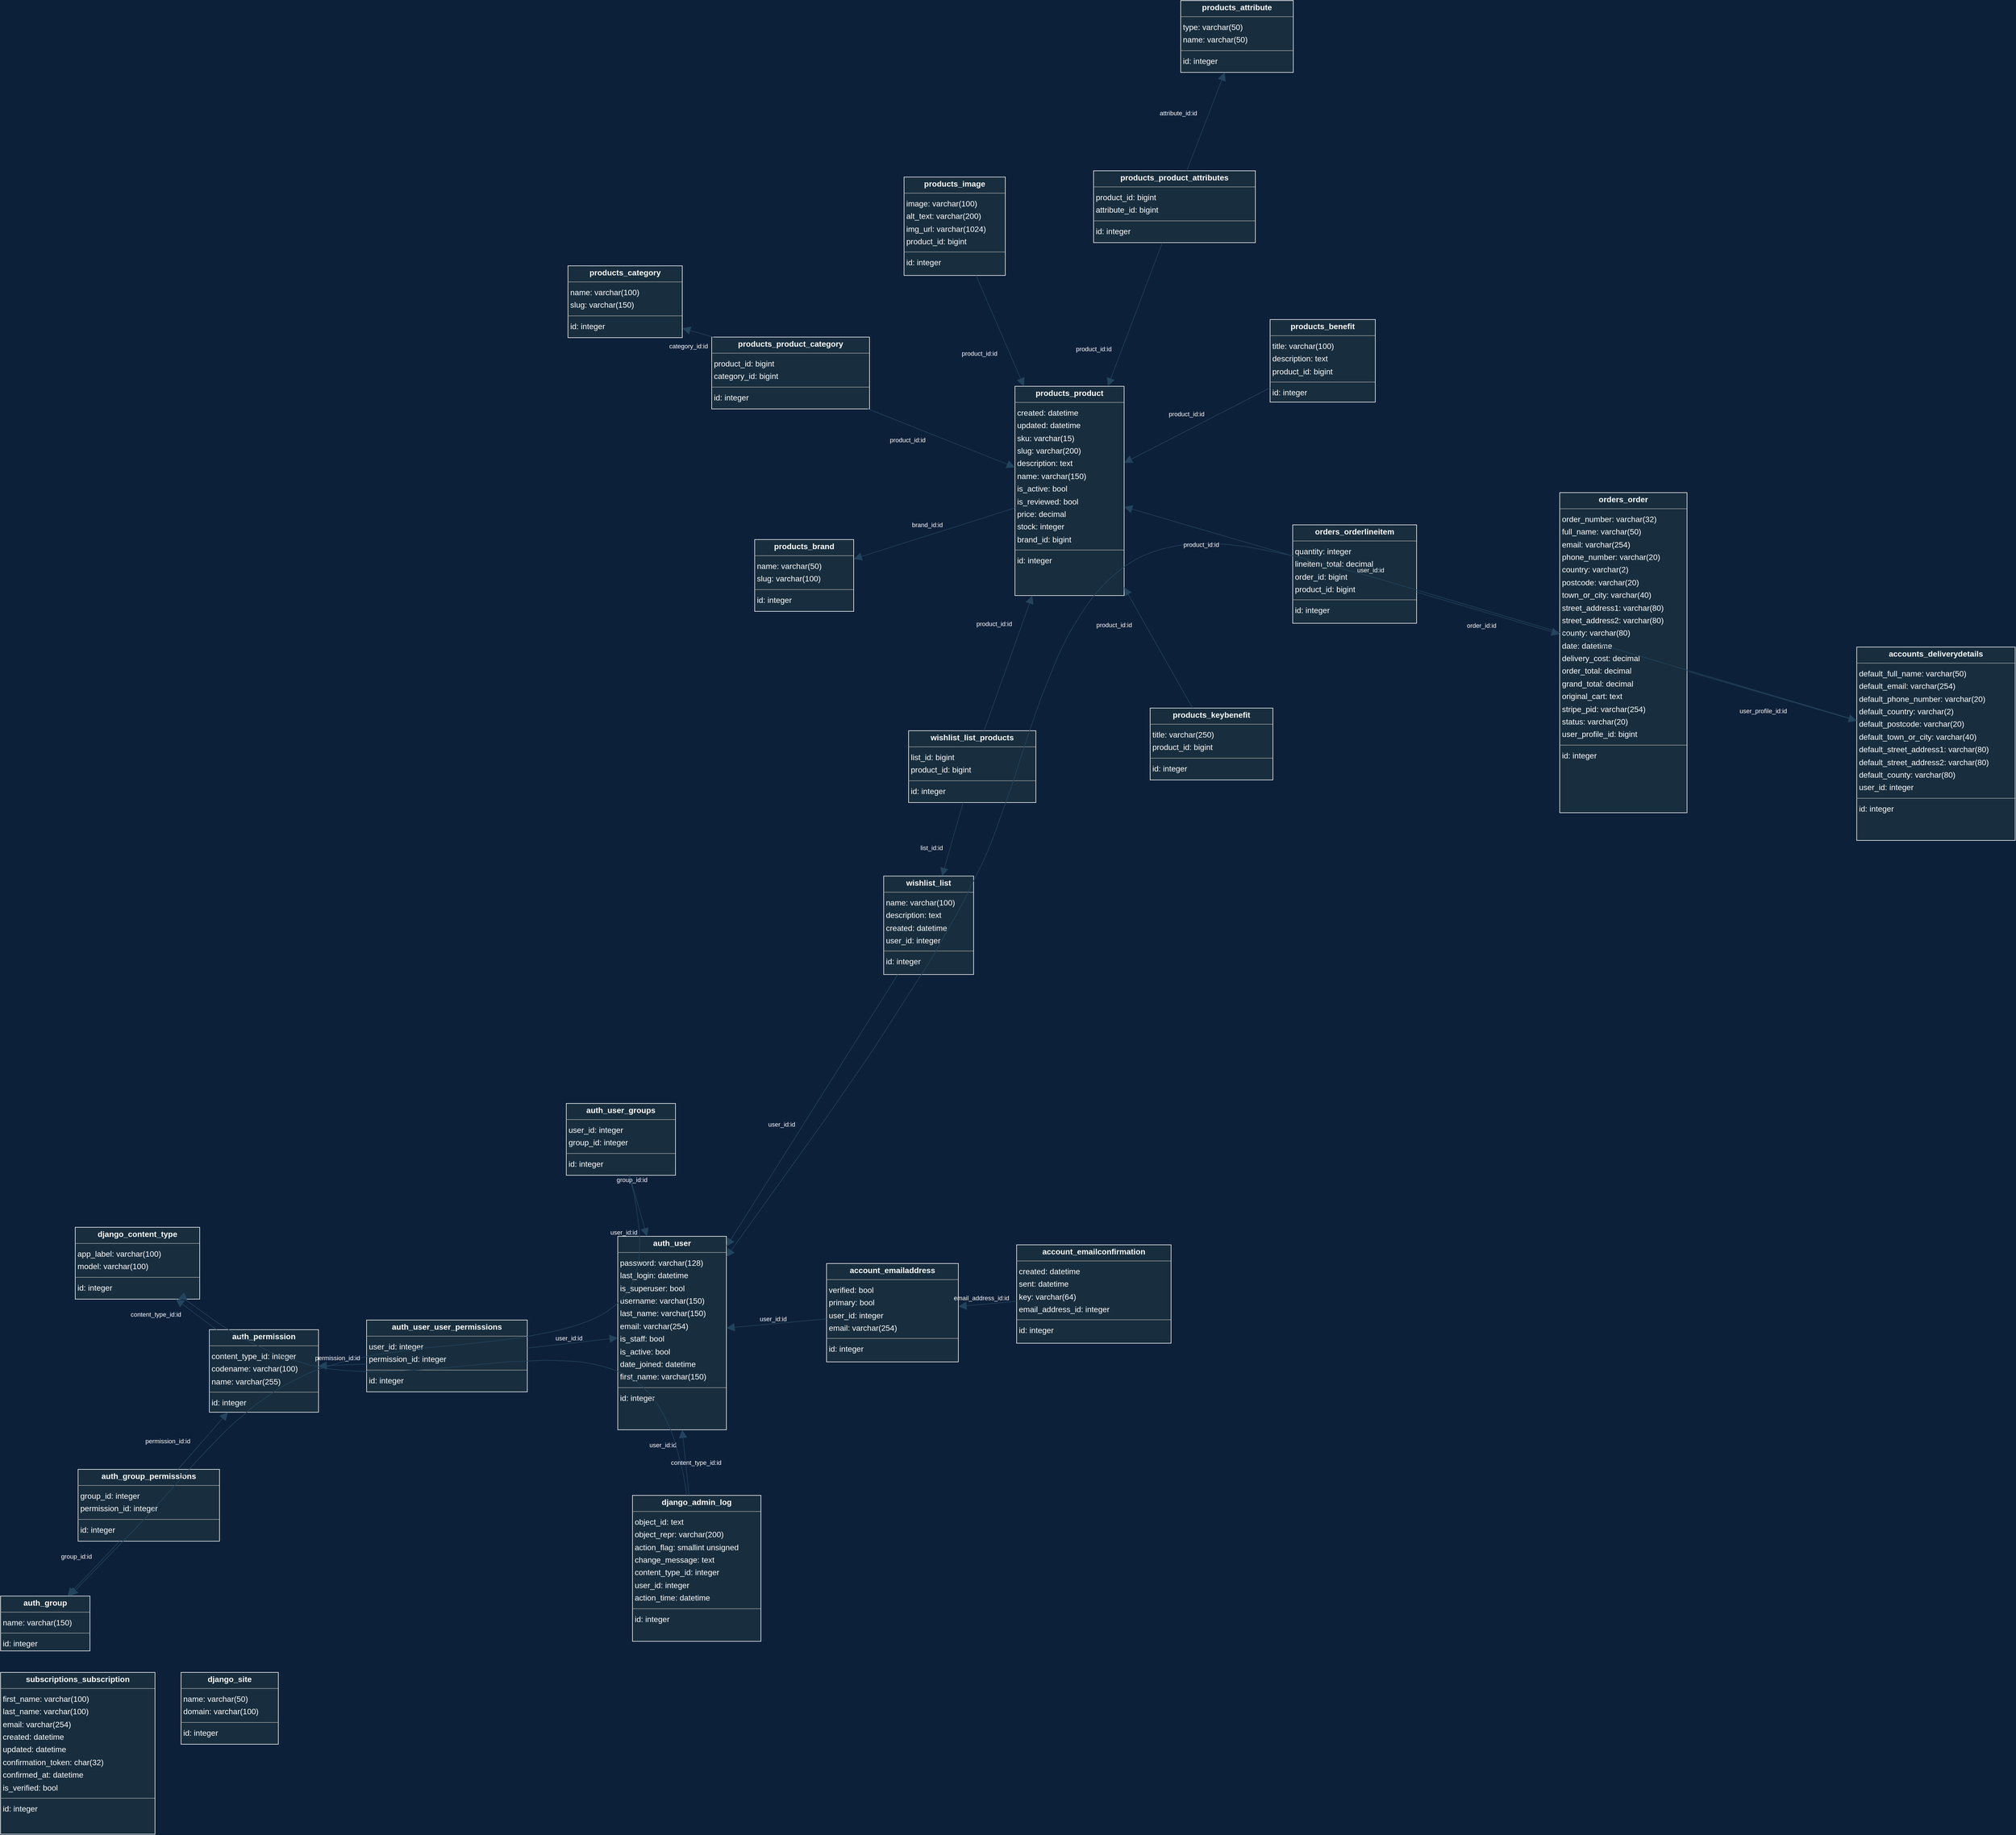 <mxfile version="22.0.3" type="device">
  <diagram id="E5t6nGgyj1SyJWCA6SaX" name="Page-1">
    <mxGraphModel dx="2186" dy="1399" grid="0" gridSize="10" guides="1" tooltips="1" connect="1" arrows="1" fold="1" page="0" pageScale="1" pageWidth="850" pageHeight="1100" background="#0D203A" math="0" shadow="0">
      <root>
        <mxCell id="0" />
        <mxCell id="1" parent="0" />
        <mxCell id="node0" value="&lt;p style=&quot;margin:0px;margin-top:4px;text-align:center;&quot;&gt;&lt;b&gt;account_emailaddress&lt;/b&gt;&lt;/p&gt;&lt;hr size=&quot;1&quot;/&gt;&lt;p style=&quot;margin:0 0 0 4px;line-height:1.6;&quot;&gt; verified: bool&lt;br/&gt; primary: bool&lt;br/&gt; user_id: integer&lt;br/&gt; email: varchar(254)&lt;/p&gt;&lt;hr size=&quot;1&quot;/&gt;&lt;p style=&quot;margin:0 0 0 4px;line-height:1.6;&quot;&gt; id: integer&lt;/p&gt;" style="verticalAlign=top;align=left;overflow=fill;fontSize=14;fontFamily=Helvetica;html=1;rounded=0;shadow=0;comic=0;labelBackgroundColor=none;strokeWidth=1;fillColor=#182E3E;strokeColor=#FFFFFF;fontColor=#FFFFFF;" parent="1" vertex="1">
          <mxGeometry x="1317" y="1950" width="233" height="174" as="geometry" />
        </mxCell>
        <mxCell id="node3" value="&lt;p style=&quot;margin:0px;margin-top:4px;text-align:center;&quot;&gt;&lt;b&gt;account_emailconfirmation&lt;/b&gt;&lt;/p&gt;&lt;hr size=&quot;1&quot;/&gt;&lt;p style=&quot;margin:0 0 0 4px;line-height:1.6;&quot;&gt; created: datetime&lt;br/&gt; sent: datetime&lt;br/&gt; key: varchar(64)&lt;br/&gt; email_address_id: integer&lt;/p&gt;&lt;hr size=&quot;1&quot;/&gt;&lt;p style=&quot;margin:0 0 0 4px;line-height:1.6;&quot;&gt; id: integer&lt;/p&gt;" style="verticalAlign=top;align=left;overflow=fill;fontSize=14;fontFamily=Helvetica;html=1;rounded=0;shadow=0;comic=0;labelBackgroundColor=none;strokeWidth=1;fillColor=#182E3E;strokeColor=#FFFFFF;fontColor=#FFFFFF;" parent="1" vertex="1">
          <mxGeometry x="1653" y="1917" width="273" height="174" as="geometry" />
        </mxCell>
        <mxCell id="node5" value="&lt;p style=&quot;margin:0px;margin-top:4px;text-align:center;&quot;&gt;&lt;b&gt;accounts_deliverydetails&lt;/b&gt;&lt;/p&gt;&lt;hr size=&quot;1&quot;/&gt;&lt;p style=&quot;margin:0 0 0 4px;line-height:1.6;&quot;&gt; default_full_name: varchar(50)&lt;br/&gt; default_email: varchar(254)&lt;br/&gt; default_phone_number: varchar(20)&lt;br/&gt; default_country: varchar(2)&lt;br/&gt; default_postcode: varchar(20)&lt;br/&gt; default_town_or_city: varchar(40)&lt;br/&gt; default_street_address1: varchar(80)&lt;br/&gt; default_street_address2: varchar(80)&lt;br/&gt; default_county: varchar(80)&lt;br/&gt; user_id: integer&lt;/p&gt;&lt;hr size=&quot;1&quot;/&gt;&lt;p style=&quot;margin:0 0 0 4px;line-height:1.6;&quot;&gt; id: integer&lt;/p&gt;" style="verticalAlign=top;align=left;overflow=fill;fontSize=14;fontFamily=Helvetica;html=1;rounded=0;shadow=0;comic=0;labelBackgroundColor=none;strokeWidth=1;fillColor=#182E3E;strokeColor=#FFFFFF;fontColor=#FFFFFF;" parent="1" vertex="1">
          <mxGeometry x="3138" y="860" width="280" height="342" as="geometry" />
        </mxCell>
        <mxCell id="node8" value="&lt;p style=&quot;margin:0px;margin-top:4px;text-align:center;&quot;&gt;&lt;b&gt;auth_group&lt;/b&gt;&lt;/p&gt;&lt;hr size=&quot;1&quot;/&gt;&lt;p style=&quot;margin:0 0 0 4px;line-height:1.6;&quot;&gt; name: varchar(150)&lt;/p&gt;&lt;hr size=&quot;1&quot;/&gt;&lt;p style=&quot;margin:0 0 0 4px;line-height:1.6;&quot;&gt; id: integer&lt;/p&gt;" style="verticalAlign=top;align=left;overflow=fill;fontSize=14;fontFamily=Helvetica;html=1;rounded=0;shadow=0;comic=0;labelBackgroundColor=none;strokeWidth=1;fillColor=#182E3E;strokeColor=#FFFFFF;fontColor=#FFFFFF;" parent="1" vertex="1">
          <mxGeometry x="-143" y="2538" width="158" height="97" as="geometry" />
        </mxCell>
        <mxCell id="node15" value="&lt;p style=&quot;margin:0px;margin-top:4px;text-align:center;&quot;&gt;&lt;b&gt;auth_group_permissions&lt;/b&gt;&lt;/p&gt;&lt;hr size=&quot;1&quot;/&gt;&lt;p style=&quot;margin:0 0 0 4px;line-height:1.6;&quot;&gt; group_id: integer&lt;br/&gt; permission_id: integer&lt;/p&gt;&lt;hr size=&quot;1&quot;/&gt;&lt;p style=&quot;margin:0 0 0 4px;line-height:1.6;&quot;&gt; id: integer&lt;/p&gt;" style="verticalAlign=top;align=left;overflow=fill;fontSize=14;fontFamily=Helvetica;html=1;rounded=0;shadow=0;comic=0;labelBackgroundColor=none;strokeWidth=1;fillColor=#182E3E;strokeColor=#FFFFFF;fontColor=#FFFFFF;" parent="1" vertex="1">
          <mxGeometry x="-6" y="2314" width="250" height="127" as="geometry" />
        </mxCell>
        <mxCell id="node2" value="&lt;p style=&quot;margin:0px;margin-top:4px;text-align:center;&quot;&gt;&lt;b&gt;auth_permission&lt;/b&gt;&lt;/p&gt;&lt;hr size=&quot;1&quot;/&gt;&lt;p style=&quot;margin:0 0 0 4px;line-height:1.6;&quot;&gt; content_type_id: integer&lt;br/&gt; codename: varchar(100)&lt;br/&gt; name: varchar(255)&lt;/p&gt;&lt;hr size=&quot;1&quot;/&gt;&lt;p style=&quot;margin:0 0 0 4px;line-height:1.6;&quot;&gt; id: integer&lt;/p&gt;" style="verticalAlign=top;align=left;overflow=fill;fontSize=14;fontFamily=Helvetica;html=1;rounded=0;shadow=0;comic=0;labelBackgroundColor=none;strokeWidth=1;fillColor=#182E3E;strokeColor=#FFFFFF;fontColor=#FFFFFF;" parent="1" vertex="1">
          <mxGeometry x="226" y="2067" width="193" height="146" as="geometry" />
        </mxCell>
        <mxCell id="node4" value="&lt;p style=&quot;margin:0px;margin-top:4px;text-align:center;&quot;&gt;&lt;b&gt;auth_user&lt;/b&gt;&lt;/p&gt;&lt;hr size=&quot;1&quot;/&gt;&lt;p style=&quot;margin:0 0 0 4px;line-height:1.6;&quot;&gt; password: varchar(128)&lt;br/&gt; last_login: datetime&lt;br/&gt; is_superuser: bool&lt;br/&gt; username: varchar(150)&lt;br/&gt; last_name: varchar(150)&lt;br/&gt; email: varchar(254)&lt;br/&gt; is_staff: bool&lt;br/&gt; is_active: bool&lt;br/&gt; date_joined: datetime&lt;br/&gt; first_name: varchar(150)&lt;/p&gt;&lt;hr size=&quot;1&quot;/&gt;&lt;p style=&quot;margin:0 0 0 4px;line-height:1.6;&quot;&gt; id: integer&lt;/p&gt;" style="verticalAlign=top;align=left;overflow=fill;fontSize=14;fontFamily=Helvetica;html=1;rounded=0;shadow=0;comic=0;labelBackgroundColor=none;strokeWidth=1;fillColor=#182E3E;strokeColor=#FFFFFF;fontColor=#FFFFFF;" parent="1" vertex="1">
          <mxGeometry x="948" y="1902" width="192" height="342" as="geometry" />
        </mxCell>
        <mxCell id="node29" value="&lt;p style=&quot;margin:0px;margin-top:4px;text-align:center;&quot;&gt;&lt;b&gt;auth_user_groups&lt;/b&gt;&lt;/p&gt;&lt;hr size=&quot;1&quot;/&gt;&lt;p style=&quot;margin:0 0 0 4px;line-height:1.6;&quot;&gt; user_id: integer&lt;br/&gt; group_id: integer&lt;/p&gt;&lt;hr size=&quot;1&quot;/&gt;&lt;p style=&quot;margin:0 0 0 4px;line-height:1.6;&quot;&gt; id: integer&lt;/p&gt;" style="verticalAlign=top;align=left;overflow=fill;fontSize=14;fontFamily=Helvetica;html=1;rounded=0;shadow=0;comic=0;labelBackgroundColor=none;strokeWidth=1;fillColor=#182E3E;strokeColor=#FFFFFF;fontColor=#FFFFFF;" parent="1" vertex="1">
          <mxGeometry x="857" y="1667" width="193" height="127" as="geometry" />
        </mxCell>
        <mxCell id="node16" value="&lt;p style=&quot;margin:0px;margin-top:4px;text-align:center;&quot;&gt;&lt;b&gt;auth_user_user_permissions&lt;/b&gt;&lt;/p&gt;&lt;hr size=&quot;1&quot;/&gt;&lt;p style=&quot;margin:0 0 0 4px;line-height:1.6;&quot;&gt; user_id: integer&lt;br/&gt; permission_id: integer&lt;/p&gt;&lt;hr size=&quot;1&quot;/&gt;&lt;p style=&quot;margin:0 0 0 4px;line-height:1.6;&quot;&gt; id: integer&lt;/p&gt;" style="verticalAlign=top;align=left;overflow=fill;fontSize=14;fontFamily=Helvetica;html=1;rounded=0;shadow=0;comic=0;labelBackgroundColor=none;strokeWidth=1;fillColor=#182E3E;strokeColor=#FFFFFF;fontColor=#FFFFFF;" parent="1" vertex="1">
          <mxGeometry x="504" y="2050" width="284" height="127" as="geometry" />
        </mxCell>
        <mxCell id="node17" value="&lt;p style=&quot;margin:0px;margin-top:4px;text-align:center;&quot;&gt;&lt;b&gt;django_admin_log&lt;/b&gt;&lt;/p&gt;&lt;hr size=&quot;1&quot;/&gt;&lt;p style=&quot;margin:0 0 0 4px;line-height:1.6;&quot;&gt; object_id: text&lt;br/&gt; object_repr: varchar(200)&lt;br/&gt; action_flag: smallint unsigned&lt;br/&gt; change_message: text&lt;br/&gt; content_type_id: integer&lt;br/&gt; user_id: integer&lt;br/&gt; action_time: datetime&lt;/p&gt;&lt;hr size=&quot;1&quot;/&gt;&lt;p style=&quot;margin:0 0 0 4px;line-height:1.6;&quot;&gt; id: integer&lt;/p&gt;" style="verticalAlign=top;align=left;overflow=fill;fontSize=14;fontFamily=Helvetica;html=1;rounded=0;shadow=0;comic=0;labelBackgroundColor=none;strokeWidth=1;fillColor=#182E3E;strokeColor=#FFFFFF;fontColor=#FFFFFF;" parent="1" vertex="1">
          <mxGeometry x="974" y="2360" width="227" height="258" as="geometry" />
        </mxCell>
        <mxCell id="node12" value="&lt;p style=&quot;margin:0px;margin-top:4px;text-align:center;&quot;&gt;&lt;b&gt;django_content_type&lt;/b&gt;&lt;/p&gt;&lt;hr size=&quot;1&quot;/&gt;&lt;p style=&quot;margin:0 0 0 4px;line-height:1.6;&quot;&gt; app_label: varchar(100)&lt;br/&gt; model: varchar(100)&lt;/p&gt;&lt;hr size=&quot;1&quot;/&gt;&lt;p style=&quot;margin:0 0 0 4px;line-height:1.6;&quot;&gt; id: integer&lt;/p&gt;" style="verticalAlign=top;align=left;overflow=fill;fontSize=14;fontFamily=Helvetica;html=1;rounded=0;shadow=0;comic=0;labelBackgroundColor=none;strokeWidth=1;fillColor=#182E3E;strokeColor=#FFFFFF;fontColor=#FFFFFF;" parent="1" vertex="1">
          <mxGeometry x="-11" y="1886" width="220" height="127" as="geometry" />
        </mxCell>
        <mxCell id="node25" value="&lt;p style=&quot;margin:0px;margin-top:4px;text-align:center;&quot;&gt;&lt;b&gt;django_site&lt;/b&gt;&lt;/p&gt;&lt;hr size=&quot;1&quot;/&gt;&lt;p style=&quot;margin:0 0 0 4px;line-height:1.6;&quot;&gt; name: varchar(50)&lt;br/&gt; domain: varchar(100)&lt;/p&gt;&lt;hr size=&quot;1&quot;/&gt;&lt;p style=&quot;margin:0 0 0 4px;line-height:1.6;&quot;&gt; id: integer&lt;/p&gt;" style="verticalAlign=top;align=left;overflow=fill;fontSize=14;fontFamily=Helvetica;html=1;rounded=0;shadow=0;comic=0;labelBackgroundColor=none;strokeWidth=1;fillColor=#182E3E;strokeColor=#FFFFFF;fontColor=#FFFFFF;" parent="1" vertex="1">
          <mxGeometry x="176" y="2673" width="172" height="127" as="geometry" />
        </mxCell>
        <mxCell id="node24" value="&lt;p style=&quot;margin:0px;margin-top:4px;text-align:center;&quot;&gt;&lt;b&gt;orders_order&lt;/b&gt;&lt;/p&gt;&lt;hr size=&quot;1&quot;/&gt;&lt;p style=&quot;margin:0 0 0 4px;line-height:1.6;&quot;&gt; order_number: varchar(32)&lt;br/&gt; full_name: varchar(50)&lt;br/&gt; email: varchar(254)&lt;br/&gt; phone_number: varchar(20)&lt;br/&gt; country: varchar(2)&lt;br/&gt; postcode: varchar(20)&lt;br/&gt; town_or_city: varchar(40)&lt;br/&gt; street_address1: varchar(80)&lt;br/&gt; street_address2: varchar(80)&lt;br/&gt; county: varchar(80)&lt;br/&gt; date: datetime&lt;br/&gt; delivery_cost: decimal&lt;br/&gt; order_total: decimal&lt;br/&gt; grand_total: decimal&lt;br/&gt; original_cart: text&lt;br/&gt; stripe_pid: varchar(254)&lt;br/&gt; status: varchar(20)&lt;br/&gt; user_profile_id: bigint&lt;/p&gt;&lt;hr size=&quot;1&quot;/&gt;&lt;p style=&quot;margin:0 0 0 4px;line-height:1.6;&quot;&gt; id: integer&lt;/p&gt;" style="verticalAlign=top;align=left;overflow=fill;fontSize=14;fontFamily=Helvetica;html=1;rounded=0;shadow=0;comic=0;labelBackgroundColor=none;strokeWidth=1;fillColor=#182E3E;strokeColor=#FFFFFF;fontColor=#FFFFFF;" parent="1" vertex="1">
          <mxGeometry x="2613" y="587" width="225" height="566" as="geometry" />
        </mxCell>
        <mxCell id="node19" value="&lt;p style=&quot;margin:0px;margin-top:4px;text-align:center;&quot;&gt;&lt;b&gt;orders_orderlineitem&lt;/b&gt;&lt;/p&gt;&lt;hr size=&quot;1&quot;/&gt;&lt;p style=&quot;margin:0 0 0 4px;line-height:1.6;&quot;&gt; quantity: integer&lt;br/&gt; lineitem_total: decimal&lt;br/&gt; order_id: bigint&lt;br/&gt; product_id: bigint&lt;/p&gt;&lt;hr size=&quot;1&quot;/&gt;&lt;p style=&quot;margin:0 0 0 4px;line-height:1.6;&quot;&gt; id: integer&lt;/p&gt;" style="verticalAlign=top;align=left;overflow=fill;fontSize=14;fontFamily=Helvetica;html=1;rounded=0;shadow=0;comic=0;labelBackgroundColor=none;strokeWidth=1;fillColor=#182E3E;strokeColor=#FFFFFF;fontColor=#FFFFFF;" parent="1" vertex="1">
          <mxGeometry x="2141" y="644" width="219" height="174" as="geometry" />
        </mxCell>
        <mxCell id="node27" value="&lt;p style=&quot;margin:0px;margin-top:4px;text-align:center;&quot;&gt;&lt;b&gt;products_attribute&lt;/b&gt;&lt;/p&gt;&lt;hr size=&quot;1&quot;/&gt;&lt;p style=&quot;margin:0 0 0 4px;line-height:1.6;&quot;&gt; type: varchar(50)&lt;br/&gt; name: varchar(50)&lt;/p&gt;&lt;hr size=&quot;1&quot;/&gt;&lt;p style=&quot;margin:0 0 0 4px;line-height:1.6;&quot;&gt; id: integer&lt;/p&gt;" style="verticalAlign=top;align=left;overflow=fill;fontSize=14;fontFamily=Helvetica;html=1;rounded=0;shadow=0;comic=0;labelBackgroundColor=none;strokeWidth=1;fillColor=#182E3E;strokeColor=#FFFFFF;fontColor=#FFFFFF;" parent="1" vertex="1">
          <mxGeometry x="1943" y="-283" width="199" height="127" as="geometry" />
        </mxCell>
        <mxCell id="node21" value="&lt;p style=&quot;margin:0px;margin-top:4px;text-align:center;&quot;&gt;&lt;b&gt;products_benefit&lt;/b&gt;&lt;/p&gt;&lt;hr size=&quot;1&quot;/&gt;&lt;p style=&quot;margin:0 0 0 4px;line-height:1.6;&quot;&gt; title: varchar(100)&lt;br/&gt; description: text&lt;br/&gt; product_id: bigint&lt;/p&gt;&lt;hr size=&quot;1&quot;/&gt;&lt;p style=&quot;margin:0 0 0 4px;line-height:1.6;&quot;&gt; id: integer&lt;/p&gt;" style="verticalAlign=top;align=left;overflow=fill;fontSize=14;fontFamily=Helvetica;html=1;rounded=0;shadow=0;comic=0;labelBackgroundColor=none;strokeWidth=1;fillColor=#182E3E;strokeColor=#FFFFFF;fontColor=#FFFFFF;" parent="1" vertex="1">
          <mxGeometry x="2101" y="281" width="186" height="146" as="geometry" />
        </mxCell>
        <mxCell id="node11" value="&lt;p style=&quot;margin:0px;margin-top:4px;text-align:center;&quot;&gt;&lt;b&gt;products_brand&lt;/b&gt;&lt;/p&gt;&lt;hr size=&quot;1&quot;/&gt;&lt;p style=&quot;margin:0 0 0 4px;line-height:1.6;&quot;&gt; name: varchar(50)&lt;br/&gt; slug: varchar(100)&lt;/p&gt;&lt;hr size=&quot;1&quot;/&gt;&lt;p style=&quot;margin:0 0 0 4px;line-height:1.6;&quot;&gt; id: integer&lt;/p&gt;" style="verticalAlign=top;align=left;overflow=fill;fontSize=14;fontFamily=Helvetica;html=1;rounded=0;shadow=0;comic=0;labelBackgroundColor=none;strokeWidth=1;fillColor=#182E3E;strokeColor=#FFFFFF;fontColor=#FFFFFF;" parent="1" vertex="1">
          <mxGeometry x="1190" y="670" width="175" height="127" as="geometry" />
        </mxCell>
        <mxCell id="node7" value="&lt;p style=&quot;margin:0px;margin-top:4px;text-align:center;&quot;&gt;&lt;b&gt;products_category&lt;/b&gt;&lt;/p&gt;&lt;hr size=&quot;1&quot;/&gt;&lt;p style=&quot;margin:0 0 0 4px;line-height:1.6;&quot;&gt; name: varchar(100)&lt;br/&gt; slug: varchar(150)&lt;/p&gt;&lt;hr size=&quot;1&quot;/&gt;&lt;p style=&quot;margin:0 0 0 4px;line-height:1.6;&quot;&gt; id: integer&lt;/p&gt;" style="verticalAlign=top;align=left;overflow=fill;fontSize=14;fontFamily=Helvetica;html=1;rounded=0;shadow=0;comic=0;labelBackgroundColor=none;strokeWidth=1;fillColor=#182E3E;strokeColor=#FFFFFF;fontColor=#FFFFFF;" parent="1" vertex="1">
          <mxGeometry x="860" y="186" width="202" height="127" as="geometry" />
        </mxCell>
        <mxCell id="node13" value="&lt;p style=&quot;margin:0px;margin-top:4px;text-align:center;&quot;&gt;&lt;b&gt;products_image&lt;/b&gt;&lt;/p&gt;&lt;hr size=&quot;1&quot;/&gt;&lt;p style=&quot;margin:0 0 0 4px;line-height:1.6;&quot;&gt; image: varchar(100)&lt;br/&gt; alt_text: varchar(200)&lt;br/&gt; img_url: varchar(1024)&lt;br/&gt; product_id: bigint&lt;/p&gt;&lt;hr size=&quot;1&quot;/&gt;&lt;p style=&quot;margin:0 0 0 4px;line-height:1.6;&quot;&gt; id: integer&lt;/p&gt;" style="verticalAlign=top;align=left;overflow=fill;fontSize=14;fontFamily=Helvetica;html=1;rounded=0;shadow=0;comic=0;labelBackgroundColor=none;strokeWidth=1;fillColor=#182E3E;strokeColor=#FFFFFF;fontColor=#FFFFFF;" parent="1" vertex="1">
          <mxGeometry x="1454" y="29" width="179" height="174" as="geometry" />
        </mxCell>
        <mxCell id="node1" value="&lt;p style=&quot;margin:0px;margin-top:4px;text-align:center;&quot;&gt;&lt;b&gt;products_keybenefit&lt;/b&gt;&lt;/p&gt;&lt;hr size=&quot;1&quot;/&gt;&lt;p style=&quot;margin:0 0 0 4px;line-height:1.6;&quot;&gt; title: varchar(250)&lt;br/&gt; product_id: bigint&lt;/p&gt;&lt;hr size=&quot;1&quot;/&gt;&lt;p style=&quot;margin:0 0 0 4px;line-height:1.6;&quot;&gt; id: integer&lt;/p&gt;" style="verticalAlign=top;align=left;overflow=fill;fontSize=14;fontFamily=Helvetica;html=1;rounded=0;shadow=0;comic=0;labelBackgroundColor=none;strokeWidth=1;fillColor=#182E3E;strokeColor=#FFFFFF;fontColor=#FFFFFF;" parent="1" vertex="1">
          <mxGeometry x="1889" y="968" width="217" height="127" as="geometry" />
        </mxCell>
        <mxCell id="node28" value="&lt;p style=&quot;margin:0px;margin-top:4px;text-align:center;&quot;&gt;&lt;b&gt;products_product&lt;/b&gt;&lt;/p&gt;&lt;hr size=&quot;1&quot;/&gt;&lt;p style=&quot;margin:0 0 0 4px;line-height:1.6;&quot;&gt; created: datetime&lt;br/&gt; updated: datetime&lt;br/&gt; sku: varchar(15)&lt;br/&gt; slug: varchar(200)&lt;br/&gt; description: text&lt;br/&gt; name: varchar(150)&lt;br/&gt; is_active: bool&lt;br/&gt; is_reviewed: bool&lt;br/&gt; price: decimal&lt;br/&gt; stock: integer&lt;br/&gt; brand_id: bigint&lt;/p&gt;&lt;hr size=&quot;1&quot;/&gt;&lt;p style=&quot;margin:0 0 0 4px;line-height:1.6;&quot;&gt; id: integer&lt;/p&gt;" style="verticalAlign=top;align=left;overflow=fill;fontSize=14;fontFamily=Helvetica;html=1;rounded=0;shadow=0;comic=0;labelBackgroundColor=none;strokeWidth=1;fillColor=#182E3E;strokeColor=#FFFFFF;fontColor=#FFFFFF;" parent="1" vertex="1">
          <mxGeometry x="1650" y="399" width="193" height="370" as="geometry" />
        </mxCell>
        <mxCell id="node10" value="&lt;p style=&quot;margin:0px;margin-top:4px;text-align:center;&quot;&gt;&lt;b&gt;products_product_attributes&lt;/b&gt;&lt;/p&gt;&lt;hr size=&quot;1&quot;/&gt;&lt;p style=&quot;margin:0 0 0 4px;line-height:1.6;&quot;&gt; product_id: bigint&lt;br/&gt; attribute_id: bigint&lt;/p&gt;&lt;hr size=&quot;1&quot;/&gt;&lt;p style=&quot;margin:0 0 0 4px;line-height:1.6;&quot;&gt; id: integer&lt;/p&gt;" style="verticalAlign=top;align=left;overflow=fill;fontSize=14;fontFamily=Helvetica;html=1;rounded=0;shadow=0;comic=0;labelBackgroundColor=none;strokeWidth=1;fillColor=#182E3E;strokeColor=#FFFFFF;fontColor=#FFFFFF;" parent="1" vertex="1">
          <mxGeometry x="1789" y="18" width="286" height="127" as="geometry" />
        </mxCell>
        <mxCell id="node18" value="&lt;p style=&quot;margin:0px;margin-top:4px;text-align:center;&quot;&gt;&lt;b&gt;products_product_category&lt;/b&gt;&lt;/p&gt;&lt;hr size=&quot;1&quot;/&gt;&lt;p style=&quot;margin:0 0 0 4px;line-height:1.6;&quot;&gt; product_id: bigint&lt;br/&gt; category_id: bigint&lt;/p&gt;&lt;hr size=&quot;1&quot;/&gt;&lt;p style=&quot;margin:0 0 0 4px;line-height:1.6;&quot;&gt; id: integer&lt;/p&gt;" style="verticalAlign=top;align=left;overflow=fill;fontSize=14;fontFamily=Helvetica;html=1;rounded=0;shadow=0;comic=0;labelBackgroundColor=none;strokeWidth=1;fillColor=#182E3E;strokeColor=#FFFFFF;fontColor=#FFFFFF;" parent="1" vertex="1">
          <mxGeometry x="1114" y="312" width="279" height="127" as="geometry" />
        </mxCell>
        <mxCell id="node20" value="&lt;p style=&quot;margin:0px;margin-top:4px;text-align:center;&quot;&gt;&lt;b&gt;subscriptions_subscription&lt;/b&gt;&lt;/p&gt;&lt;hr size=&quot;1&quot;/&gt;&lt;p style=&quot;margin:0 0 0 4px;line-height:1.6;&quot;&gt; first_name: varchar(100)&lt;br/&gt; last_name: varchar(100)&lt;br/&gt; email: varchar(254)&lt;br/&gt; created: datetime&lt;br/&gt; updated: datetime&lt;br/&gt; confirmation_token: char(32)&lt;br/&gt; confirmed_at: datetime&lt;br/&gt; is_verified: bool&lt;/p&gt;&lt;hr size=&quot;1&quot;/&gt;&lt;p style=&quot;margin:0 0 0 4px;line-height:1.6;&quot;&gt; id: integer&lt;/p&gt;" style="verticalAlign=top;align=left;overflow=fill;fontSize=14;fontFamily=Helvetica;html=1;rounded=0;shadow=0;comic=0;labelBackgroundColor=none;strokeWidth=1;fillColor=#182E3E;strokeColor=#FFFFFF;fontColor=#FFFFFF;" parent="1" vertex="1">
          <mxGeometry x="-143" y="2673" width="273" height="286" as="geometry" />
        </mxCell>
        <mxCell id="node14" value="&lt;p style=&quot;margin:0px;margin-top:4px;text-align:center;&quot;&gt;&lt;b&gt;wishlist_list&lt;/b&gt;&lt;/p&gt;&lt;hr size=&quot;1&quot;/&gt;&lt;p style=&quot;margin:0 0 0 4px;line-height:1.6;&quot;&gt; name: varchar(100)&lt;br/&gt; description: text&lt;br/&gt; created: datetime&lt;br/&gt; user_id: integer&lt;/p&gt;&lt;hr size=&quot;1&quot;/&gt;&lt;p style=&quot;margin:0 0 0 4px;line-height:1.6;&quot;&gt; id: integer&lt;/p&gt;" style="verticalAlign=top;align=left;overflow=fill;fontSize=14;fontFamily=Helvetica;html=1;rounded=0;shadow=0;comic=0;labelBackgroundColor=none;strokeWidth=1;fillColor=#182E3E;strokeColor=#FFFFFF;fontColor=#FFFFFF;" parent="1" vertex="1">
          <mxGeometry x="1418" y="1265" width="159" height="174" as="geometry" />
        </mxCell>
        <mxCell id="node23" value="&lt;p style=&quot;margin:0px;margin-top:4px;text-align:center;&quot;&gt;&lt;b&gt;wishlist_list_products&lt;/b&gt;&lt;/p&gt;&lt;hr size=&quot;1&quot;/&gt;&lt;p style=&quot;margin:0 0 0 4px;line-height:1.6;&quot;&gt; list_id: bigint&lt;br/&gt; product_id: bigint&lt;/p&gt;&lt;hr size=&quot;1&quot;/&gt;&lt;p style=&quot;margin:0 0 0 4px;line-height:1.6;&quot;&gt; id: integer&lt;/p&gt;" style="verticalAlign=top;align=left;overflow=fill;fontSize=14;fontFamily=Helvetica;html=1;rounded=0;shadow=0;comic=0;labelBackgroundColor=none;strokeWidth=1;fillColor=#182E3E;strokeColor=#FFFFFF;fontColor=#FFFFFF;" parent="1" vertex="1">
          <mxGeometry x="1462" y="1008" width="225" height="127" as="geometry" />
        </mxCell>
        <mxCell id="edge4" value="" style="html=1;rounded=1;;dashed=0;startArrow=none;endArrow=block;endSize=12;strokeColor=#23445D;exitX=0.000;exitY=0.563;exitDx=0;exitDy=0;entryX=1.000;entryY=0.474;entryDx=0;entryDy=0;labelBackgroundColor=none;fontColor=default;" parent="1" source="node0" target="node4" edge="1">
          <mxGeometry width="50" height="50" relative="1" as="geometry">
            <Array as="points" />
          </mxGeometry>
        </mxCell>
        <mxCell id="label26" value="user_id:id" style="edgeLabel;resizable=0;html=1;align=left;verticalAlign=top;strokeColor=#FFFFFF;labelBackgroundColor=none;fontColor=#FFFFFF;" parent="edge4" vertex="1" connectable="0">
          <mxGeometry x="1197" y="2035" as="geometry" />
        </mxCell>
        <mxCell id="edge14" value="" style="html=1;rounded=1;;dashed=0;startArrow=none;endArrow=block;endSize=12;strokeColor=#23445D;exitX=0.000;exitY=0.573;exitDx=0;exitDy=0;entryX=1.000;entryY=0.437;entryDx=0;entryDy=0;labelBackgroundColor=none;fontColor=default;" parent="1" source="node3" target="node0" edge="1">
          <mxGeometry width="50" height="50" relative="1" as="geometry">
            <Array as="points" />
          </mxGeometry>
        </mxCell>
        <mxCell id="label86" value="email_address_id:id" style="edgeLabel;resizable=0;html=1;align=left;verticalAlign=top;strokeColor=#FFFFFF;labelBackgroundColor=none;fontColor=#FFFFFF;" parent="edge14" vertex="1" connectable="0">
          <mxGeometry x="1540" y="1998" as="geometry" />
        </mxCell>
        <mxCell id="edge19" value="" style="html=1;rounded=1;;dashed=0;startArrow=none;endArrow=block;endSize=12;strokeColor=#23445D;exitX=0.000;exitY=0.379;exitDx=0;exitDy=0;entryX=1.000;entryY=0.107;entryDx=0;entryDy=0;labelBackgroundColor=none;fontColor=default;" parent="1" source="node5" target="node4" edge="1">
          <mxGeometry width="50" height="50" relative="1" as="geometry">
            <Array as="points">
              <mxPoint x="2292" y="739" />
              <mxPoint x="2292" y="739" />
              <mxPoint x="2153" y="701" />
              <mxPoint x="2153" y="701" />
              <mxPoint x="2063" y="683" />
              <mxPoint x="2063" y="683" />
              <mxPoint x="2020" y="678" />
              <mxPoint x="2020" y="678" />
              <mxPoint x="1979" y="677" />
              <mxPoint x="1979" y="677" />
              <mxPoint x="1940" y="680" />
              <mxPoint x="1940" y="680" />
              <mxPoint x="1904" y="688" />
              <mxPoint x="1904" y="688" />
              <mxPoint x="1870" y="701" />
              <mxPoint x="1870" y="701" />
              <mxPoint x="1840" y="720" />
              <mxPoint x="1840" y="720" />
              <mxPoint x="1812" y="744" />
              <mxPoint x="1812" y="744" />
              <mxPoint x="1787" y="772" />
              <mxPoint x="1787" y="772" />
              <mxPoint x="1765" y="804" />
              <mxPoint x="1765" y="804" />
              <mxPoint x="1744" y="839" />
              <mxPoint x="1744" y="839" />
              <mxPoint x="1726" y="876" />
              <mxPoint x="1726" y="876" />
              <mxPoint x="1695" y="953" />
              <mxPoint x="1695" y="953" />
              <mxPoint x="1669" y="1028" />
              <mxPoint x="1669" y="1028" />
              <mxPoint x="1647" y="1098" />
              <mxPoint x="1647" y="1098" />
              <mxPoint x="1610" y="1201" />
              <mxPoint x="1610" y="1201" />
              <mxPoint x="1595" y="1237" />
              <mxPoint x="1595" y="1237" />
              <mxPoint x="1556" y="1316" />
              <mxPoint x="1556" y="1316" />
              <mxPoint x="1504" y="1409" />
              <mxPoint x="1504" y="1409" />
              <mxPoint x="1396" y="1577" />
              <mxPoint x="1396" y="1577" />
              <mxPoint x="1314" y="1696" />
              <mxPoint x="1314" y="1696" />
            </Array>
          </mxGeometry>
        </mxCell>
        <mxCell id="label116" value="user_id:id" style="edgeLabel;resizable=0;html=1;align=left;verticalAlign=top;strokeColor=#FFFFFF;labelBackgroundColor=none;fontColor=#FFFFFF;" parent="edge19" vertex="1" connectable="0">
          <mxGeometry x="2253" y="711" as="geometry" />
        </mxCell>
        <mxCell id="edge20" value="" style="html=1;rounded=1;;dashed=0;startArrow=none;endArrow=block;endSize=12;strokeColor=#23445D;exitX=0.294;exitY=1.000;exitDx=0;exitDy=0;entryX=0.748;entryY=0.000;entryDx=0;entryDy=0;labelBackgroundColor=none;fontColor=default;" parent="1" source="node15" target="node8" edge="1">
          <mxGeometry width="50" height="50" relative="1" as="geometry">
            <Array as="points" />
          </mxGeometry>
        </mxCell>
        <mxCell id="label122" value="group_id:id" style="edgeLabel;resizable=0;html=1;align=left;verticalAlign=top;strokeColor=#FFFFFF;labelBackgroundColor=none;fontColor=#FFFFFF;" parent="edge20" vertex="1" connectable="0">
          <mxGeometry x="-38" y="2455" as="geometry" />
        </mxCell>
        <mxCell id="edge12" value="" style="html=1;rounded=1;;dashed=0;startArrow=none;endArrow=block;endSize=12;strokeColor=#23445D;exitX=0.706;exitY=0.000;exitDx=0;exitDy=0;entryX=0.171;entryY=1.000;entryDx=0;entryDy=0;labelBackgroundColor=none;fontColor=default;" parent="1" source="node15" target="node2" edge="1">
          <mxGeometry width="50" height="50" relative="1" as="geometry">
            <Array as="points" />
          </mxGeometry>
        </mxCell>
        <mxCell id="label74" value="permission_id:id" style="edgeLabel;resizable=0;html=1;align=left;verticalAlign=top;strokeColor=#FFFFFF;labelBackgroundColor=none;fontColor=#FFFFFF;" parent="edge12" vertex="1" connectable="0">
          <mxGeometry x="111" y="2251" as="geometry" />
        </mxCell>
        <mxCell id="edge22" value="" style="html=1;rounded=1;;dashed=0;startArrow=none;endArrow=block;endSize=12;strokeColor=#23445D;exitX=0.066;exitY=0.000;exitDx=0;exitDy=0;entryX=0.808;entryY=1.000;entryDx=0;entryDy=0;labelBackgroundColor=none;fontColor=default;" parent="1" source="node2" target="node12" edge="1">
          <mxGeometry width="50" height="50" relative="1" as="geometry">
            <Array as="points" />
          </mxGeometry>
        </mxCell>
        <mxCell id="label134" value="content_type_id:id" style="edgeLabel;resizable=0;html=1;align=left;verticalAlign=top;strokeColor=#FFFFFF;labelBackgroundColor=none;fontColor=#FFFFFF;" parent="edge22" vertex="1" connectable="0">
          <mxGeometry x="85" y="2027" as="geometry" />
        </mxCell>
        <mxCell id="edge21" value="" style="html=1;rounded=1;;dashed=0;startArrow=none;endArrow=block;endSize=12;strokeColor=#23445D;exitX=0.569;exitY=1.000;exitDx=0;exitDy=0;entryX=0.775;entryY=0.000;entryDx=0;entryDy=0;labelBackgroundColor=none;fontColor=default;" parent="1" source="node29" target="node8" edge="1">
          <mxGeometry width="50" height="50" relative="1" as="geometry">
            <Array as="points">
              <mxPoint x="974" y="1815" />
              <mxPoint x="974" y="1815" />
              <mxPoint x="979" y="1839" />
              <mxPoint x="979" y="1839" />
              <mxPoint x="986" y="1889" />
              <mxPoint x="986" y="1889" />
              <mxPoint x="987" y="1914" />
              <mxPoint x="987" y="1914" />
              <mxPoint x="986" y="1939" />
              <mxPoint x="986" y="1939" />
              <mxPoint x="981" y="1963" />
              <mxPoint x="981" y="1963" />
              <mxPoint x="973" y="1986" />
              <mxPoint x="973" y="1986" />
              <mxPoint x="962" y="2006" />
              <mxPoint x="962" y="2006" />
              <mxPoint x="945" y="2023" />
              <mxPoint x="945" y="2023" />
              <mxPoint x="925" y="2038" />
              <mxPoint x="925" y="2038" />
              <mxPoint x="901" y="2050" />
              <mxPoint x="901" y="2050" />
              <mxPoint x="873" y="2060" />
              <mxPoint x="873" y="2060" />
              <mxPoint x="844" y="2068" />
              <mxPoint x="844" y="2068" />
              <mxPoint x="779" y="2081" />
              <mxPoint x="779" y="2081" />
              <mxPoint x="676" y="2093" />
              <mxPoint x="676" y="2093" />
              <mxPoint x="610" y="2099" />
              <mxPoint x="610" y="2099" />
              <mxPoint x="515" y="2112" />
              <mxPoint x="515" y="2112" />
              <mxPoint x="457" y="2125" />
              <mxPoint x="457" y="2125" />
              <mxPoint x="429" y="2134" />
              <mxPoint x="429" y="2134" />
              <mxPoint x="403" y="2143" />
              <mxPoint x="403" y="2143" />
              <mxPoint x="353" y="2168" />
              <mxPoint x="353" y="2168" />
              <mxPoint x="307" y="2200" />
              <mxPoint x="307" y="2200" />
              <mxPoint x="263" y="2238" />
              <mxPoint x="263" y="2238" />
              <mxPoint x="242" y="2259" />
              <mxPoint x="242" y="2259" />
              <mxPoint x="201" y="2302" />
              <mxPoint x="201" y="2302" />
              <mxPoint x="118" y="2395" />
              <mxPoint x="118" y="2395" />
            </Array>
          </mxGeometry>
        </mxCell>
        <mxCell id="label128" value="group_id:id" style="edgeLabel;resizable=0;html=1;align=left;verticalAlign=top;strokeColor=#FFFFFF;labelBackgroundColor=none;fontColor=#FFFFFF;" parent="edge21" vertex="1" connectable="0">
          <mxGeometry x="944" y="1789" as="geometry" />
        </mxCell>
        <mxCell id="edge10" value="" style="html=1;rounded=1;;dashed=0;startArrow=none;endArrow=block;endSize=12;strokeColor=#23445D;exitX=0.579;exitY=1.000;exitDx=0;exitDy=0;entryX=0.269;entryY=0.000;entryDx=0;entryDy=0;labelBackgroundColor=none;fontColor=default;" parent="1" source="node29" target="node4" edge="1">
          <mxGeometry width="50" height="50" relative="1" as="geometry">
            <Array as="points" />
          </mxGeometry>
        </mxCell>
        <mxCell id="label62" value="user_id:id" style="edgeLabel;resizable=0;html=1;align=left;verticalAlign=top;strokeColor=#FFFFFF;labelBackgroundColor=none;fontColor=#FFFFFF;" parent="edge10" vertex="1" connectable="0">
          <mxGeometry x="933" y="1882" as="geometry" />
        </mxCell>
        <mxCell id="edge9" value="" style="html=1;rounded=1;;dashed=0;startArrow=none;endArrow=block;endSize=12;strokeColor=#23445D;exitX=0.000;exitY=0.612;exitDx=0;exitDy=0;entryX=1.000;entryY=0.439;entryDx=0;entryDy=0;labelBackgroundColor=none;fontColor=default;" parent="1" source="node16" target="node2" edge="1">
          <mxGeometry width="50" height="50" relative="1" as="geometry">
            <Array as="points" />
          </mxGeometry>
        </mxCell>
        <mxCell id="label56" value="permission_id:id" style="edgeLabel;resizable=0;html=1;align=left;verticalAlign=top;strokeColor=#FFFFFF;labelBackgroundColor=none;fontColor=#FFFFFF;" parent="edge9" vertex="1" connectable="0">
          <mxGeometry x="411" y="2104" as="geometry" />
        </mxCell>
        <mxCell id="edge11" value="" style="html=1;rounded=1;;dashed=0;startArrow=none;endArrow=block;endSize=12;strokeColor=#23445D;exitX=1.000;exitY=0.391;exitDx=0;exitDy=0;entryX=0.000;entryY=0.525;entryDx=0;entryDy=0;labelBackgroundColor=none;fontColor=default;" parent="1" source="node16" target="node4" edge="1">
          <mxGeometry width="50" height="50" relative="1" as="geometry">
            <Array as="points" />
          </mxGeometry>
        </mxCell>
        <mxCell id="label68" value="user_id:id" style="edgeLabel;resizable=0;html=1;align=left;verticalAlign=top;strokeColor=#FFFFFF;labelBackgroundColor=none;fontColor=#FFFFFF;" parent="edge11" vertex="1" connectable="0">
          <mxGeometry x="836" y="2069" as="geometry" />
        </mxCell>
        <mxCell id="edge23" value="" style="html=1;rounded=1;;dashed=0;startArrow=none;endArrow=block;endSize=12;strokeColor=#23445D;exitX=0.441;exitY=0.000;exitDx=0;exitDy=0;entryX=0.593;entryY=1.000;entryDx=0;entryDy=0;labelBackgroundColor=none;fontColor=default;" parent="1" source="node17" target="node4" edge="1">
          <mxGeometry width="50" height="50" relative="1" as="geometry">
            <Array as="points" />
          </mxGeometry>
        </mxCell>
        <mxCell id="label140" value="user_id:id" style="edgeLabel;resizable=0;html=1;align=left;verticalAlign=top;strokeColor=#FFFFFF;labelBackgroundColor=none;fontColor=#FFFFFF;" parent="edge23" vertex="1" connectable="0">
          <mxGeometry x="1002" y="2258" as="geometry" />
        </mxCell>
        <mxCell id="edge25" value="" style="html=1;rounded=1;;dashed=0;startArrow=none;endArrow=block;endSize=12;strokeColor=#23445D;exitX=0.422;exitY=0.000;exitDx=0;exitDy=0;entryX=0.825;entryY=1.000;entryDx=0;entryDy=0;labelBackgroundColor=none;fontColor=default;" parent="1" source="node17" target="node12" edge="1">
          <mxGeometry width="50" height="50" relative="1" as="geometry">
            <Array as="points">
              <mxPoint x="1068" y="2346" />
              <mxPoint x="1068" y="2346" />
              <mxPoint x="1063" y="2318" />
              <mxPoint x="1063" y="2318" />
              <mxPoint x="1048" y="2261" />
              <mxPoint x="1048" y="2261" />
              <mxPoint x="1037" y="2233" />
              <mxPoint x="1037" y="2233" />
              <mxPoint x="1024" y="2208" />
              <mxPoint x="1024" y="2208" />
              <mxPoint x="1008" y="2184" />
              <mxPoint x="1008" y="2184" />
              <mxPoint x="989" y="2165" />
              <mxPoint x="989" y="2165" />
              <mxPoint x="967" y="2149" />
              <mxPoint x="967" y="2149" />
              <mxPoint x="942" y="2138" />
              <mxPoint x="942" y="2138" />
              <mxPoint x="915" y="2130" />
              <mxPoint x="915" y="2130" />
              <mxPoint x="885" y="2124" />
              <mxPoint x="885" y="2124" />
              <mxPoint x="853" y="2122" />
              <mxPoint x="853" y="2122" />
              <mxPoint x="820" y="2121" />
              <mxPoint x="820" y="2121" />
              <mxPoint x="752" y="2124" />
              <mxPoint x="752" y="2124" />
              <mxPoint x="616" y="2137" />
              <mxPoint x="616" y="2137" />
              <mxPoint x="521" y="2142" />
              <mxPoint x="521" y="2142" />
              <mxPoint x="460" y="2139" />
              <mxPoint x="460" y="2139" />
              <mxPoint x="430" y="2135" />
              <mxPoint x="430" y="2135" />
              <mxPoint x="401" y="2129" />
              <mxPoint x="401" y="2129" />
              <mxPoint x="344" y="2111" />
              <mxPoint x="344" y="2111" />
              <mxPoint x="290" y="2085" />
              <mxPoint x="290" y="2085" />
              <mxPoint x="265" y="2070" />
              <mxPoint x="265" y="2070" />
              <mxPoint x="241" y="2055" />
              <mxPoint x="241" y="2055" />
              <mxPoint x="178" y="2010" />
              <mxPoint x="178" y="2010" />
            </Array>
          </mxGeometry>
        </mxCell>
        <mxCell id="label152" value="content_type_id:id" style="edgeLabel;resizable=0;html=1;align=left;verticalAlign=top;strokeColor=#FFFFFF;labelBackgroundColor=none;fontColor=#FFFFFF;" parent="edge25" vertex="1" connectable="0">
          <mxGeometry x="1040" y="2289" as="geometry" />
        </mxCell>
        <mxCell id="edge16" value="" style="html=1;rounded=1;;dashed=0;startArrow=none;endArrow=block;endSize=12;strokeColor=#23445D;exitX=1.000;exitY=0.558;exitDx=0;exitDy=0;entryX=0.000;entryY=0.381;entryDx=0;entryDy=0;labelBackgroundColor=none;fontColor=default;" parent="1" source="node24" target="node5" edge="1">
          <mxGeometry width="50" height="50" relative="1" as="geometry">
            <Array as="points" />
          </mxGeometry>
        </mxCell>
        <mxCell id="label98" value="user_profile_id:id" style="edgeLabel;resizable=0;html=1;align=left;verticalAlign=top;strokeColor=#FFFFFF;labelBackgroundColor=none;fontColor=#FFFFFF;" parent="edge16" vertex="1" connectable="0">
          <mxGeometry x="2929" y="960" as="geometry" />
        </mxCell>
        <mxCell id="edge17" value="" style="html=1;rounded=1;;dashed=0;startArrow=none;endArrow=block;endSize=12;strokeColor=#23445D;exitX=1.000;exitY=0.684;exitDx=0;exitDy=0;entryX=0.000;entryY=0.442;entryDx=0;entryDy=0;labelBackgroundColor=none;fontColor=default;" parent="1" source="node19" target="node24" edge="1">
          <mxGeometry width="50" height="50" relative="1" as="geometry">
            <Array as="points" />
          </mxGeometry>
        </mxCell>
        <mxCell id="label104" value="order_id:id" style="edgeLabel;resizable=0;html=1;align=left;verticalAlign=top;strokeColor=#FFFFFF;labelBackgroundColor=none;fontColor=#FFFFFF;" parent="edge17" vertex="1" connectable="0">
          <mxGeometry x="2447" y="809" as="geometry" />
        </mxCell>
        <mxCell id="edge3" value="" style="html=1;rounded=1;;dashed=0;startArrow=none;endArrow=block;endSize=12;strokeColor=#23445D;exitX=0.000;exitY=0.316;exitDx=0;exitDy=0;entryX=1.000;entryY=0.576;entryDx=0;entryDy=0;labelBackgroundColor=none;fontColor=default;" parent="1" source="node19" target="node28" edge="1">
          <mxGeometry width="50" height="50" relative="1" as="geometry">
            <Array as="points" />
          </mxGeometry>
        </mxCell>
        <mxCell id="label20" value="product_id:id" style="edgeLabel;resizable=0;html=1;align=left;verticalAlign=top;strokeColor=#FFFFFF;labelBackgroundColor=none;fontColor=#FFFFFF;" parent="edge3" vertex="1" connectable="0">
          <mxGeometry x="1946" y="666" as="geometry" />
        </mxCell>
        <mxCell id="edge15" value="" style="html=1;rounded=1;;dashed=0;startArrow=none;endArrow=block;endSize=12;strokeColor=#23445D;exitX=0.000;exitY=0.827;exitDx=0;exitDy=0;entryX=1.000;entryY=0.366;entryDx=0;entryDy=0;labelBackgroundColor=none;fontColor=default;" parent="1" source="node21" target="node28" edge="1">
          <mxGeometry width="50" height="50" relative="1" as="geometry">
            <Array as="points" />
          </mxGeometry>
        </mxCell>
        <mxCell id="label92" value="product_id:id" style="edgeLabel;resizable=0;html=1;align=left;verticalAlign=top;strokeColor=#FFFFFF;labelBackgroundColor=none;fontColor=#FFFFFF;" parent="edge15" vertex="1" connectable="0">
          <mxGeometry x="1920" y="435" as="geometry" />
        </mxCell>
        <mxCell id="edge24" value="" style="html=1;rounded=1;;dashed=0;startArrow=none;endArrow=block;endSize=12;strokeColor=#23445D;exitX=0.711;exitY=1.000;exitDx=0;exitDy=0;entryX=0.083;entryY=0.000;entryDx=0;entryDy=0;labelBackgroundColor=none;fontColor=default;" parent="1" source="node13" target="node28" edge="1">
          <mxGeometry width="50" height="50" relative="1" as="geometry">
            <Array as="points" />
          </mxGeometry>
        </mxCell>
        <mxCell id="label146" value="product_id:id" style="edgeLabel;resizable=0;html=1;align=left;verticalAlign=top;strokeColor=#FFFFFF;labelBackgroundColor=none;fontColor=#FFFFFF;" parent="edge24" vertex="1" connectable="0">
          <mxGeometry x="1554" y="328" as="geometry" />
        </mxCell>
        <mxCell id="edge7" value="" style="html=1;rounded=1;;dashed=0;startArrow=none;endArrow=block;endSize=12;strokeColor=#23445D;exitX=0.346;exitY=0.000;exitDx=0;exitDy=0;entryX=1.000;entryY=0.960;entryDx=0;entryDy=0;labelBackgroundColor=none;fontColor=default;" parent="1" source="node1" target="node28" edge="1">
          <mxGeometry width="50" height="50" relative="1" as="geometry">
            <Array as="points" />
          </mxGeometry>
        </mxCell>
        <mxCell id="label44" value="product_id:id" style="edgeLabel;resizable=0;html=1;align=left;verticalAlign=top;strokeColor=#FFFFFF;labelBackgroundColor=none;fontColor=#FFFFFF;" parent="edge7" vertex="1" connectable="0">
          <mxGeometry x="1792" y="808" as="geometry" />
        </mxCell>
        <mxCell id="edge1" value="" style="html=1;rounded=1;;dashed=0;startArrow=none;endArrow=block;endSize=12;strokeColor=#23445D;exitX=0.000;exitY=0.581;exitDx=0;exitDy=0;entryX=1.000;entryY=0.271;entryDx=0;entryDy=0;labelBackgroundColor=none;fontColor=default;" parent="1" source="node28" target="node11" edge="1">
          <mxGeometry width="50" height="50" relative="1" as="geometry">
            <Array as="points" />
          </mxGeometry>
        </mxCell>
        <mxCell id="label8" value="brand_id:id" style="edgeLabel;resizable=0;html=1;align=left;verticalAlign=top;strokeColor=#FFFFFF;labelBackgroundColor=none;fontColor=#FFFFFF;" parent="edge1" vertex="1" connectable="0">
          <mxGeometry x="1466" y="631" as="geometry" />
        </mxCell>
        <mxCell id="edge2" value="" style="html=1;rounded=1;;dashed=0;startArrow=none;endArrow=block;endSize=12;strokeColor=#23445D;exitX=0.576;exitY=0.000;exitDx=0;exitDy=0;entryX=0.391;entryY=1.000;entryDx=0;entryDy=0;labelBackgroundColor=none;fontColor=default;" parent="1" source="node10" target="node27" edge="1">
          <mxGeometry width="50" height="50" relative="1" as="geometry">
            <Array as="points" />
          </mxGeometry>
        </mxCell>
        <mxCell id="label14" value="attribute_id:id" style="edgeLabel;resizable=0;html=1;align=left;verticalAlign=top;strokeColor=#FFFFFF;labelBackgroundColor=none;fontColor=#FFFFFF;" parent="edge2" vertex="1" connectable="0">
          <mxGeometry x="1904" y="-97" as="geometry" />
        </mxCell>
        <mxCell id="edge13" value="" style="html=1;rounded=1;;dashed=0;startArrow=none;endArrow=block;endSize=12;strokeColor=#23445D;exitX=0.425;exitY=1.000;exitDx=0;exitDy=0;entryX=0.851;entryY=0.000;entryDx=0;entryDy=0;labelBackgroundColor=none;fontColor=default;" parent="1" source="node10" target="node28" edge="1">
          <mxGeometry width="50" height="50" relative="1" as="geometry">
            <Array as="points" />
          </mxGeometry>
        </mxCell>
        <mxCell id="label80" value="product_id:id" style="edgeLabel;resizable=0;html=1;align=left;verticalAlign=top;strokeColor=#FFFFFF;labelBackgroundColor=none;fontColor=#FFFFFF;" parent="edge13" vertex="1" connectable="0">
          <mxGeometry x="1756" y="320" as="geometry" />
        </mxCell>
        <mxCell id="edge6" value="" style="html=1;rounded=1;;dashed=0;startArrow=none;endArrow=block;endSize=12;strokeColor=#23445D;exitX=0.010;exitY=0.000;exitDx=0;exitDy=0;entryX=1.000;entryY=0.869;entryDx=0;entryDy=0;labelBackgroundColor=none;fontColor=default;" parent="1" source="node18" target="node7" edge="1">
          <mxGeometry width="50" height="50" relative="1" as="geometry">
            <Array as="points" />
          </mxGeometry>
        </mxCell>
        <mxCell id="label38" value="category_id:id" style="edgeLabel;resizable=0;html=1;align=left;verticalAlign=top;strokeColor=#FFFFFF;labelBackgroundColor=none;fontColor=#FFFFFF;" parent="edge6" vertex="1" connectable="0">
          <mxGeometry x="1037" y="315" as="geometry" />
        </mxCell>
        <mxCell id="edge18" value="" style="html=1;rounded=1;;dashed=0;startArrow=none;endArrow=block;endSize=12;strokeColor=#23445D;exitX=0.990;exitY=1.000;exitDx=0;exitDy=0;entryX=0.000;entryY=0.387;entryDx=0;entryDy=0;labelBackgroundColor=none;fontColor=default;" parent="1" source="node18" target="node28" edge="1">
          <mxGeometry width="50" height="50" relative="1" as="geometry">
            <Array as="points" />
          </mxGeometry>
        </mxCell>
        <mxCell id="label110" value="product_id:id" style="edgeLabel;resizable=0;html=1;align=left;verticalAlign=top;strokeColor=#FFFFFF;labelBackgroundColor=none;fontColor=#FFFFFF;" parent="edge18" vertex="1" connectable="0">
          <mxGeometry x="1427" y="481" as="geometry" />
        </mxCell>
        <mxCell id="edge0" value="" style="html=1;rounded=1;;dashed=0;startArrow=none;endArrow=block;endSize=12;strokeColor=#23445D;exitX=0.157;exitY=1.000;exitDx=0;exitDy=0;entryX=1.000;entryY=0.053;entryDx=0;entryDy=0;labelBackgroundColor=none;fontColor=default;" parent="1" source="node14" target="node4" edge="1">
          <mxGeometry width="50" height="50" relative="1" as="geometry">
            <Array as="points" />
          </mxGeometry>
        </mxCell>
        <mxCell id="label2" value="user_id:id" style="edgeLabel;resizable=0;html=1;align=left;verticalAlign=top;strokeColor=#FFFFFF;labelBackgroundColor=none;fontColor=#FFFFFF;" parent="edge0" vertex="1" connectable="0">
          <mxGeometry x="1212" y="1691" as="geometry" />
        </mxCell>
        <mxCell id="edge5" value="" style="html=1;rounded=1;;dashed=0;startArrow=none;endArrow=block;endSize=12;strokeColor=#23445D;exitX=0.593;exitY=0.000;exitDx=0;exitDy=0;entryX=0.159;entryY=1.000;entryDx=0;entryDy=0;labelBackgroundColor=none;fontColor=default;" parent="1" source="node23" target="node28" edge="1">
          <mxGeometry width="50" height="50" relative="1" as="geometry">
            <Array as="points" />
          </mxGeometry>
        </mxCell>
        <mxCell id="label32" value="product_id:id" style="edgeLabel;resizable=0;html=1;align=left;verticalAlign=top;strokeColor=#FFFFFF;labelBackgroundColor=none;fontColor=#FFFFFF;" parent="edge5" vertex="1" connectable="0">
          <mxGeometry x="1580" y="806" as="geometry" />
        </mxCell>
        <mxCell id="edge8" value="" style="html=1;rounded=1;;dashed=0;startArrow=none;endArrow=block;endSize=12;strokeColor=#23445D;exitX=0.429;exitY=1.000;exitDx=0;exitDy=0;entryX=0.649;entryY=0.000;entryDx=0;entryDy=0;labelBackgroundColor=none;fontColor=default;" parent="1" source="node23" target="node14" edge="1">
          <mxGeometry width="50" height="50" relative="1" as="geometry">
            <Array as="points" />
          </mxGeometry>
        </mxCell>
        <mxCell id="label50" value="list_id:id" style="edgeLabel;resizable=0;html=1;align=left;verticalAlign=top;strokeColor=#FFFFFF;labelBackgroundColor=none;fontColor=#FFFFFF;" parent="edge8" vertex="1" connectable="0">
          <mxGeometry x="1481" y="1202" as="geometry" />
        </mxCell>
      </root>
    </mxGraphModel>
  </diagram>
</mxfile>
